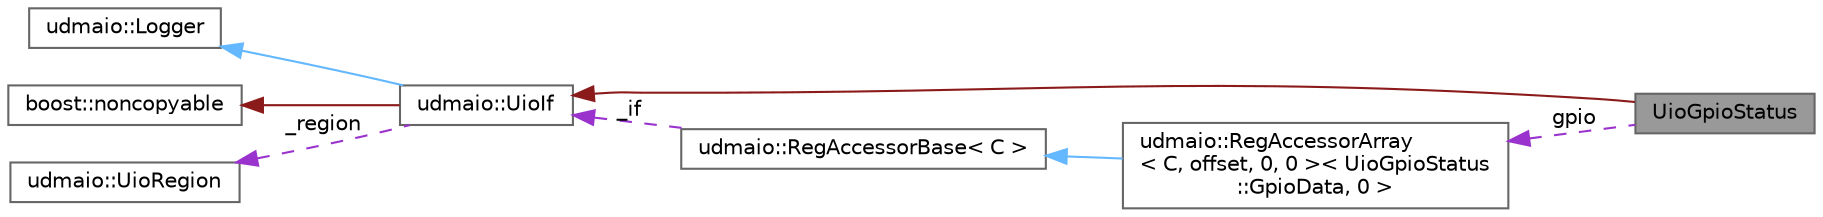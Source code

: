 digraph "UioGpioStatus"
{
 // INTERACTIVE_SVG=YES
 // LATEX_PDF_SIZE
  bgcolor="transparent";
  edge [fontname=Helvetica,fontsize=10,labelfontname=Helvetica,labelfontsize=10];
  node [fontname=Helvetica,fontsize=10,shape=box,height=0.2,width=0.4];
  rankdir="LR";
  Node1 [label="UioGpioStatus",height=0.2,width=0.4,color="gray40", fillcolor="grey60", style="filled", fontcolor="black",tooltip="Interface to GPIO status port of the demo application."];
  Node2 -> Node1 [dir="back",color="firebrick4",style="solid"];
  Node2 [label="udmaio::UioIf",height=0.2,width=0.4,color="gray40", fillcolor="white", style="filled",URL="$classudmaio_1_1_uio_if.html",tooltip="Base class for UIO interfaces."];
  Node3 -> Node2 [dir="back",color="steelblue1",style="solid"];
  Node3 [label="udmaio::Logger",height=0.2,width=0.4,color="gray40", fillcolor="white", style="filled",URL="$structudmaio_1_1_logger.html",tooltip=" "];
  Node4 -> Node2 [dir="back",color="firebrick4",style="solid"];
  Node4 [label="boost::noncopyable",height=0.2,width=0.4,color="gray40", fillcolor="white", style="filled",tooltip=" "];
  Node5 -> Node2 [dir="back",color="darkorchid3",style="dashed",label=" _region" ];
  Node5 [label="udmaio::UioRegion",height=0.2,width=0.4,color="gray40", fillcolor="white", style="filled",URL="$structudmaio_1_1_uio_region.html",tooltip="General-purpose struct to define a memory area."];
  Node6 -> Node1 [dir="back",color="darkorchid3",style="dashed",label=" gpio" ];
  Node6 [label="udmaio::RegAccessorArray\l\< C, offset, 0, 0 \>\< UioGpioStatus\l::GpioData, 0 \>",height=0.2,width=0.4,color="gray40", fillcolor="white", style="filled",URL="$classudmaio_1_1_reg_accessor_array_3_01_c_00_01offset_00_010_00_010_01_4.html",tooltip=" "];
  Node7 -> Node6 [dir="back",color="steelblue1",style="solid"];
  Node7 [label="udmaio::RegAccessorBase\< C \>",height=0.2,width=0.4,color="gray40", fillcolor="white", style="filled",URL="$classudmaio_1_1_reg_accessor_base.html",tooltip="Base class implementing register access. Only used by subclasses, not used directly."];
  Node2 -> Node7 [dir="back",color="darkorchid3",style="dashed",label=" _if" ];
}
